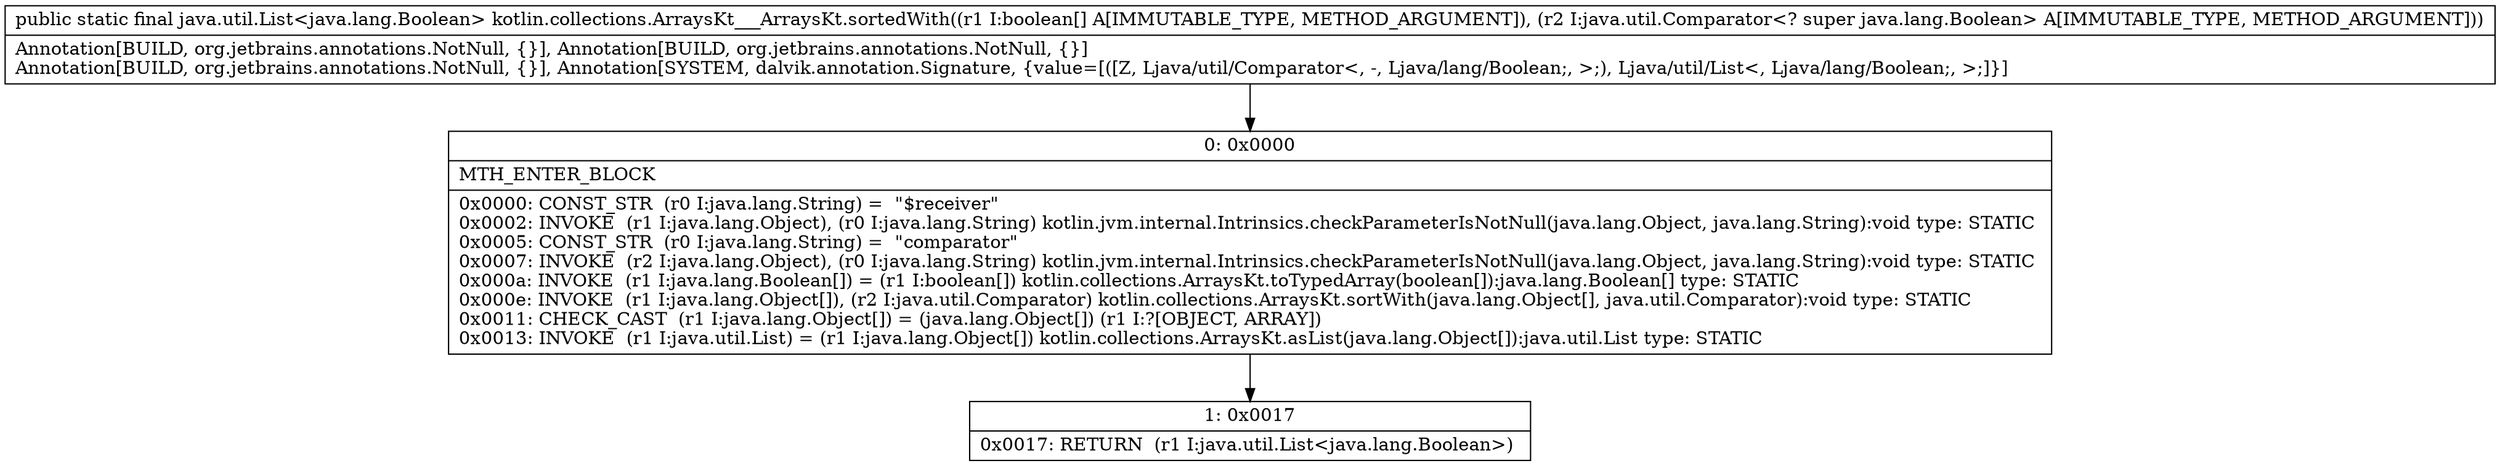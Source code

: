 digraph "CFG forkotlin.collections.ArraysKt___ArraysKt.sortedWith([ZLjava\/util\/Comparator;)Ljava\/util\/List;" {
Node_0 [shape=record,label="{0\:\ 0x0000|MTH_ENTER_BLOCK\l|0x0000: CONST_STR  (r0 I:java.lang.String) =  \"$receiver\" \l0x0002: INVOKE  (r1 I:java.lang.Object), (r0 I:java.lang.String) kotlin.jvm.internal.Intrinsics.checkParameterIsNotNull(java.lang.Object, java.lang.String):void type: STATIC \l0x0005: CONST_STR  (r0 I:java.lang.String) =  \"comparator\" \l0x0007: INVOKE  (r2 I:java.lang.Object), (r0 I:java.lang.String) kotlin.jvm.internal.Intrinsics.checkParameterIsNotNull(java.lang.Object, java.lang.String):void type: STATIC \l0x000a: INVOKE  (r1 I:java.lang.Boolean[]) = (r1 I:boolean[]) kotlin.collections.ArraysKt.toTypedArray(boolean[]):java.lang.Boolean[] type: STATIC \l0x000e: INVOKE  (r1 I:java.lang.Object[]), (r2 I:java.util.Comparator) kotlin.collections.ArraysKt.sortWith(java.lang.Object[], java.util.Comparator):void type: STATIC \l0x0011: CHECK_CAST  (r1 I:java.lang.Object[]) = (java.lang.Object[]) (r1 I:?[OBJECT, ARRAY]) \l0x0013: INVOKE  (r1 I:java.util.List) = (r1 I:java.lang.Object[]) kotlin.collections.ArraysKt.asList(java.lang.Object[]):java.util.List type: STATIC \l}"];
Node_1 [shape=record,label="{1\:\ 0x0017|0x0017: RETURN  (r1 I:java.util.List\<java.lang.Boolean\>) \l}"];
MethodNode[shape=record,label="{public static final java.util.List\<java.lang.Boolean\> kotlin.collections.ArraysKt___ArraysKt.sortedWith((r1 I:boolean[] A[IMMUTABLE_TYPE, METHOD_ARGUMENT]), (r2 I:java.util.Comparator\<? super java.lang.Boolean\> A[IMMUTABLE_TYPE, METHOD_ARGUMENT]))  | Annotation[BUILD, org.jetbrains.annotations.NotNull, \{\}], Annotation[BUILD, org.jetbrains.annotations.NotNull, \{\}]\lAnnotation[BUILD, org.jetbrains.annotations.NotNull, \{\}], Annotation[SYSTEM, dalvik.annotation.Signature, \{value=[([Z, Ljava\/util\/Comparator\<, \-, Ljava\/lang\/Boolean;, \>;), Ljava\/util\/List\<, Ljava\/lang\/Boolean;, \>;]\}]\l}"];
MethodNode -> Node_0;
Node_0 -> Node_1;
}

